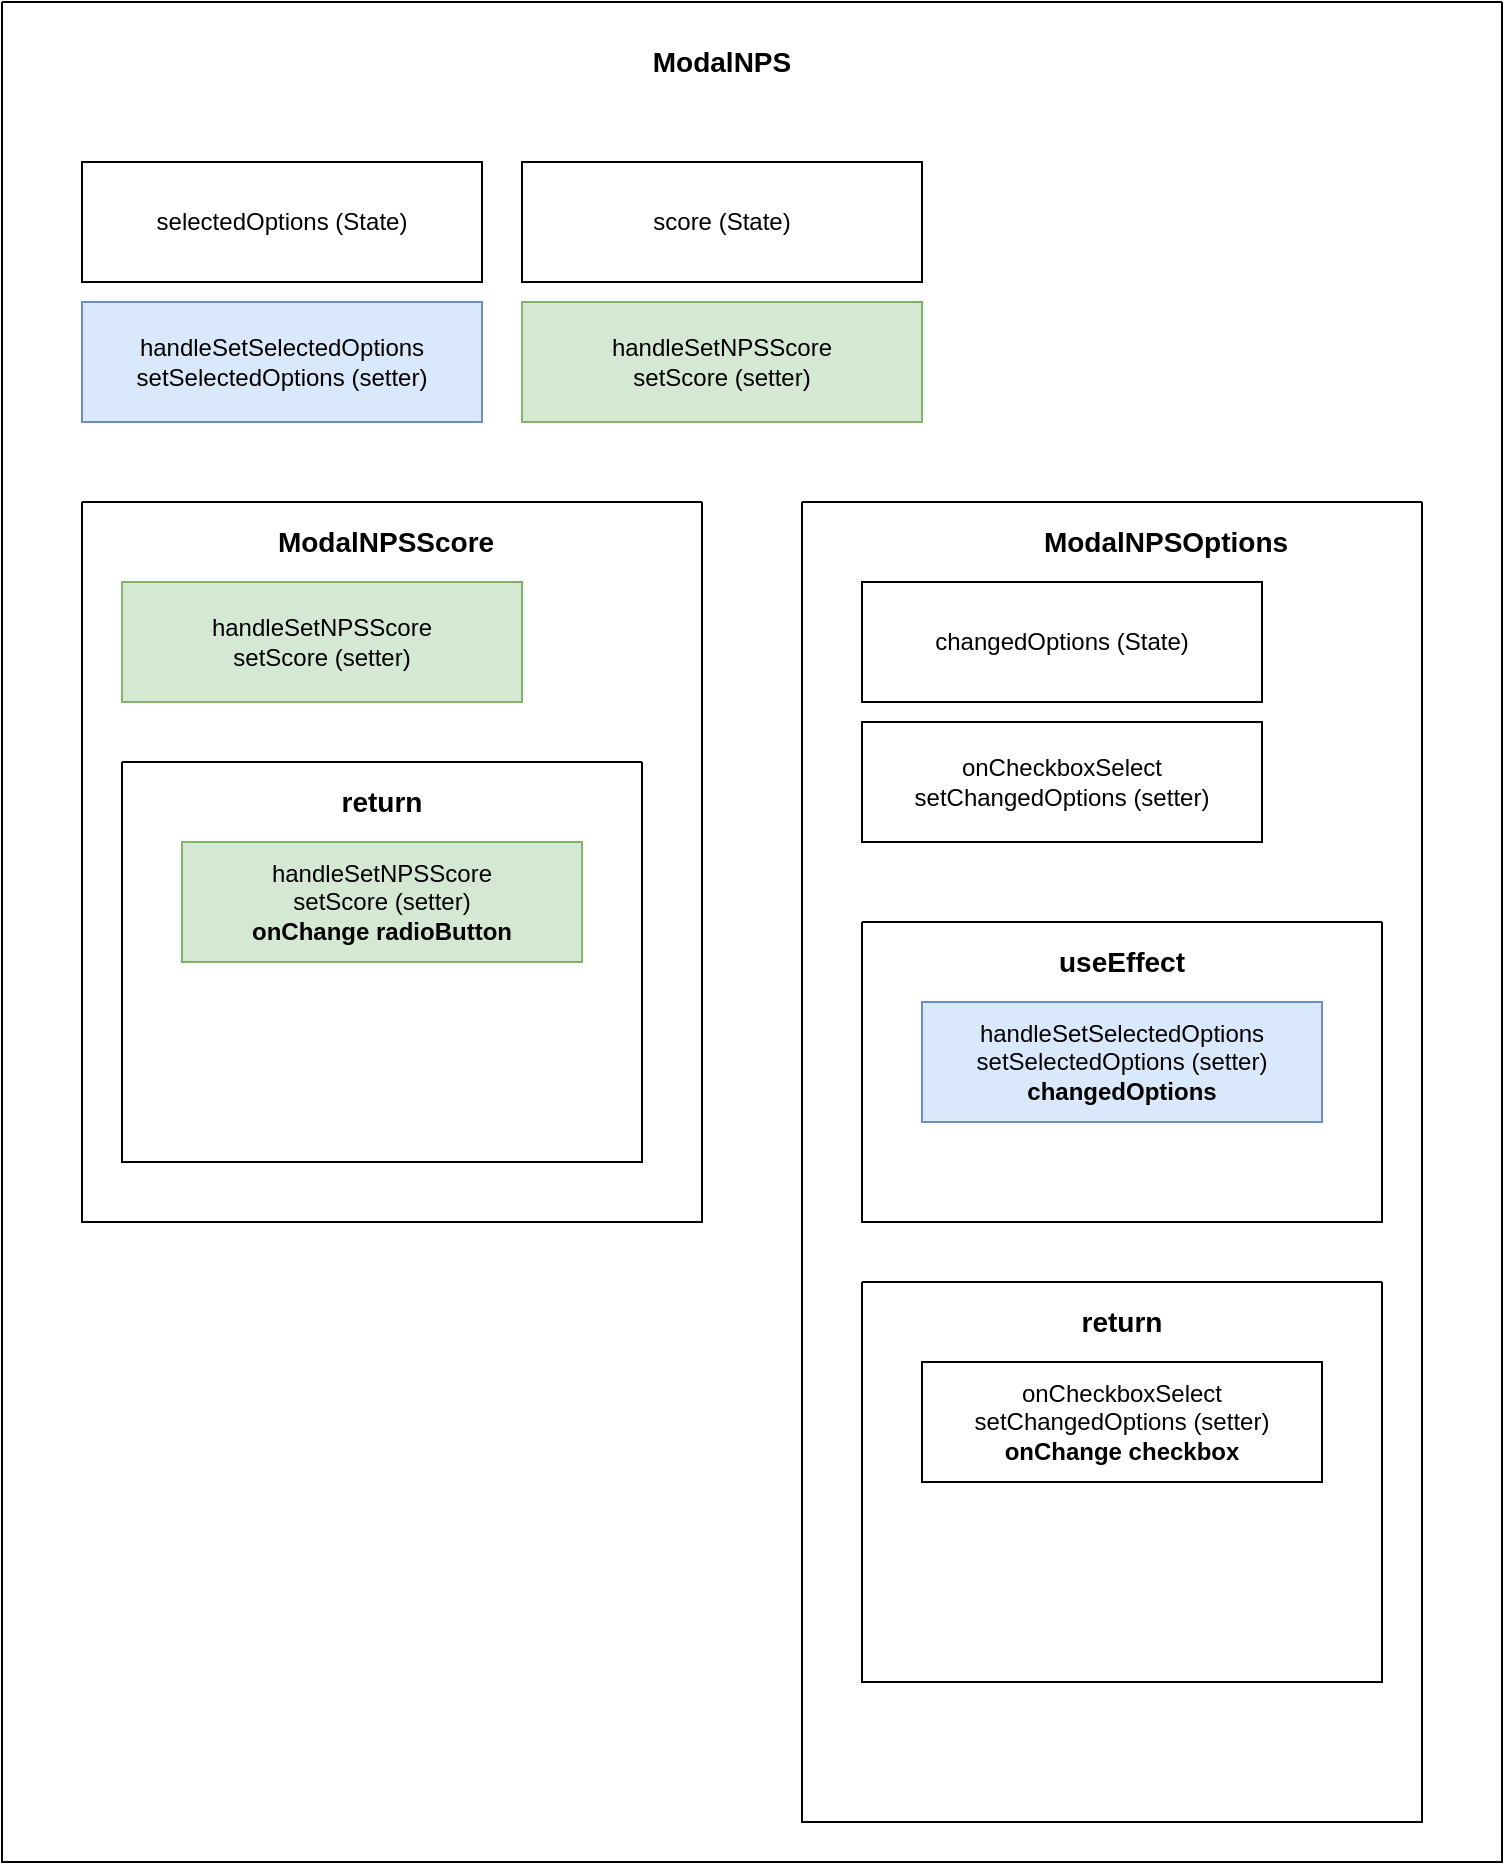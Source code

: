 <mxfile version="15.2.9" type="github">
  <diagram id="pBGMsfv6I5kwhYXfUVsj" name="Page-1">
    <mxGraphModel dx="670" dy="741" grid="1" gridSize="10" guides="1" tooltips="1" connect="1" arrows="1" fold="1" page="1" pageScale="1" pageWidth="827" pageHeight="1169" math="0" shadow="0">
      <root>
        <mxCell id="0" />
        <mxCell id="1" parent="0" />
        <mxCell id="qE9Uxpt0wad_DDhX3MZw-15" value="" style="swimlane;startSize=0;" vertex="1" parent="1">
          <mxGeometry x="60" y="30" width="750" height="930" as="geometry" />
        </mxCell>
        <mxCell id="qE9Uxpt0wad_DDhX3MZw-13" value="selectedOptions (State)" style="rounded=0;whiteSpace=wrap;html=1;" vertex="1" parent="qE9Uxpt0wad_DDhX3MZw-15">
          <mxGeometry x="40" y="80" width="200" height="60" as="geometry" />
        </mxCell>
        <mxCell id="qE9Uxpt0wad_DDhX3MZw-16" value="" style="swimlane;startSize=0;" vertex="1" parent="qE9Uxpt0wad_DDhX3MZw-15">
          <mxGeometry x="40" y="250" width="310" height="360" as="geometry" />
        </mxCell>
        <mxCell id="qE9Uxpt0wad_DDhX3MZw-22" value="ModalNPSScore" style="text;html=1;strokeColor=none;fillColor=none;align=center;verticalAlign=middle;whiteSpace=wrap;rounded=0;fontStyle=1;fontSize=14;" vertex="1" parent="qE9Uxpt0wad_DDhX3MZw-16">
          <mxGeometry x="104" y="10" width="96" height="20" as="geometry" />
        </mxCell>
        <mxCell id="qE9Uxpt0wad_DDhX3MZw-45" value="handleSetNPSScore&lt;br&gt;setScore (setter)" style="rounded=0;whiteSpace=wrap;html=1;fillColor=#d5e8d4;strokeColor=#82b366;" vertex="1" parent="qE9Uxpt0wad_DDhX3MZw-16">
          <mxGeometry x="20" y="40" width="200" height="60" as="geometry" />
        </mxCell>
        <mxCell id="qE9Uxpt0wad_DDhX3MZw-50" value="" style="swimlane;startSize=0;fontSize=14;" vertex="1" parent="qE9Uxpt0wad_DDhX3MZw-16">
          <mxGeometry x="20" y="130" width="260" height="200" as="geometry" />
        </mxCell>
        <mxCell id="qE9Uxpt0wad_DDhX3MZw-51" value="return" style="text;html=1;strokeColor=none;fillColor=none;align=center;verticalAlign=middle;whiteSpace=wrap;rounded=0;fontStyle=1;fontSize=14;" vertex="1" parent="qE9Uxpt0wad_DDhX3MZw-50">
          <mxGeometry x="52" y="10" width="156" height="20" as="geometry" />
        </mxCell>
        <mxCell id="qE9Uxpt0wad_DDhX3MZw-53" value="handleSetNPSScore&lt;br&gt;setScore (setter)&lt;br&gt;&lt;b&gt;onChange radioButton&lt;/b&gt;" style="rounded=0;whiteSpace=wrap;html=1;fillColor=#d5e8d4;strokeColor=#82b366;" vertex="1" parent="qE9Uxpt0wad_DDhX3MZw-50">
          <mxGeometry x="30" y="40" width="200" height="60" as="geometry" />
        </mxCell>
        <mxCell id="qE9Uxpt0wad_DDhX3MZw-17" value="handleSetSelectedOptions&lt;br&gt;setSelectedOptions (setter)" style="rounded=0;whiteSpace=wrap;html=1;fillColor=#dae8fc;strokeColor=#6c8ebf;" vertex="1" parent="qE9Uxpt0wad_DDhX3MZw-15">
          <mxGeometry x="40" y="150" width="200" height="60" as="geometry" />
        </mxCell>
        <mxCell id="qE9Uxpt0wad_DDhX3MZw-18" value="score (State)" style="rounded=0;whiteSpace=wrap;html=1;" vertex="1" parent="qE9Uxpt0wad_DDhX3MZw-15">
          <mxGeometry x="260" y="80" width="200" height="60" as="geometry" />
        </mxCell>
        <mxCell id="qE9Uxpt0wad_DDhX3MZw-19" value="handleSetNPSScore&lt;br&gt;setScore (setter)" style="rounded=0;whiteSpace=wrap;html=1;fillColor=#d5e8d4;strokeColor=#82b366;" vertex="1" parent="qE9Uxpt0wad_DDhX3MZw-15">
          <mxGeometry x="260" y="150" width="200" height="60" as="geometry" />
        </mxCell>
        <mxCell id="qE9Uxpt0wad_DDhX3MZw-20" value="ModalNPS" style="text;html=1;strokeColor=none;fillColor=none;align=center;verticalAlign=middle;whiteSpace=wrap;rounded=0;fontStyle=1;fontSize=14;" vertex="1" parent="qE9Uxpt0wad_DDhX3MZw-15">
          <mxGeometry x="312" y="20" width="96" height="20" as="geometry" />
        </mxCell>
        <mxCell id="qE9Uxpt0wad_DDhX3MZw-23" value="" style="swimlane;startSize=0;" vertex="1" parent="qE9Uxpt0wad_DDhX3MZw-15">
          <mxGeometry x="400" y="250" width="310" height="660" as="geometry" />
        </mxCell>
        <mxCell id="qE9Uxpt0wad_DDhX3MZw-24" value="ModalNPSOptions" style="text;html=1;strokeColor=none;fillColor=none;align=center;verticalAlign=middle;whiteSpace=wrap;rounded=0;fontStyle=1;fontSize=14;" vertex="1" parent="qE9Uxpt0wad_DDhX3MZw-23">
          <mxGeometry x="104" y="10" width="156" height="20" as="geometry" />
        </mxCell>
        <mxCell id="qE9Uxpt0wad_DDhX3MZw-25" value="changedOptions (State)" style="rounded=0;whiteSpace=wrap;html=1;" vertex="1" parent="qE9Uxpt0wad_DDhX3MZw-23">
          <mxGeometry x="30" y="40" width="200" height="60" as="geometry" />
        </mxCell>
        <mxCell id="qE9Uxpt0wad_DDhX3MZw-26" value="onCheckboxSelect&lt;br&gt;setChangedOptions (setter)" style="rounded=0;whiteSpace=wrap;html=1;" vertex="1" parent="qE9Uxpt0wad_DDhX3MZw-23">
          <mxGeometry x="30" y="110" width="200" height="60" as="geometry" />
        </mxCell>
        <mxCell id="qE9Uxpt0wad_DDhX3MZw-28" value="" style="swimlane;startSize=0;fontSize=14;" vertex="1" parent="qE9Uxpt0wad_DDhX3MZw-23">
          <mxGeometry x="30" y="210" width="260" height="150" as="geometry" />
        </mxCell>
        <mxCell id="qE9Uxpt0wad_DDhX3MZw-29" value="useEffect" style="text;html=1;strokeColor=none;fillColor=none;align=center;verticalAlign=middle;whiteSpace=wrap;rounded=0;fontStyle=1;fontSize=14;" vertex="1" parent="qE9Uxpt0wad_DDhX3MZw-28">
          <mxGeometry x="52" y="10" width="156" height="20" as="geometry" />
        </mxCell>
        <mxCell id="qE9Uxpt0wad_DDhX3MZw-27" value="handleSetSelectedOptions&lt;br&gt;setSelectedOptions (setter)&lt;br&gt;&lt;b&gt;changedOptions&lt;/b&gt;" style="rounded=0;whiteSpace=wrap;html=1;fillColor=#dae8fc;strokeColor=#6c8ebf;" vertex="1" parent="qE9Uxpt0wad_DDhX3MZw-28">
          <mxGeometry x="30" y="40" width="200" height="60" as="geometry" />
        </mxCell>
        <mxCell id="qE9Uxpt0wad_DDhX3MZw-46" value="" style="swimlane;startSize=0;fontSize=14;" vertex="1" parent="qE9Uxpt0wad_DDhX3MZw-23">
          <mxGeometry x="30" y="390" width="260" height="200" as="geometry" />
        </mxCell>
        <mxCell id="qE9Uxpt0wad_DDhX3MZw-47" value="return" style="text;html=1;strokeColor=none;fillColor=none;align=center;verticalAlign=middle;whiteSpace=wrap;rounded=0;fontStyle=1;fontSize=14;" vertex="1" parent="qE9Uxpt0wad_DDhX3MZw-46">
          <mxGeometry x="52" y="10" width="156" height="20" as="geometry" />
        </mxCell>
        <mxCell id="qE9Uxpt0wad_DDhX3MZw-49" value="onCheckboxSelect&lt;br&gt;setChangedOptions (setter)&lt;br&gt;&lt;b&gt;onChange checkbox&lt;/b&gt;" style="rounded=0;whiteSpace=wrap;html=1;" vertex="1" parent="qE9Uxpt0wad_DDhX3MZw-46">
          <mxGeometry x="30" y="40" width="200" height="60" as="geometry" />
        </mxCell>
      </root>
    </mxGraphModel>
  </diagram>
</mxfile>
